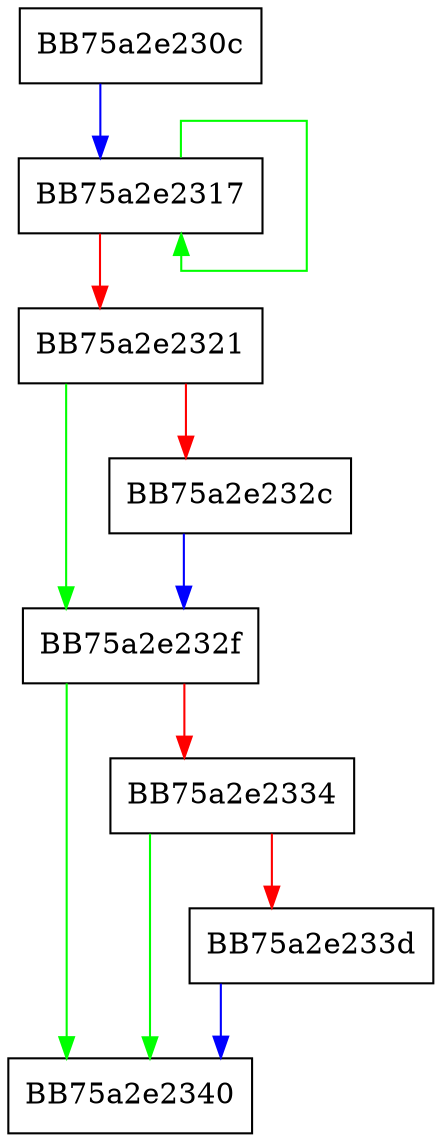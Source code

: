 digraph _Equal {
  node [shape="box"];
  graph [splines=ortho];
  BB75a2e230c -> BB75a2e2317 [color="blue"];
  BB75a2e2317 -> BB75a2e2317 [color="green"];
  BB75a2e2317 -> BB75a2e2321 [color="red"];
  BB75a2e2321 -> BB75a2e232f [color="green"];
  BB75a2e2321 -> BB75a2e232c [color="red"];
  BB75a2e232c -> BB75a2e232f [color="blue"];
  BB75a2e232f -> BB75a2e2340 [color="green"];
  BB75a2e232f -> BB75a2e2334 [color="red"];
  BB75a2e2334 -> BB75a2e2340 [color="green"];
  BB75a2e2334 -> BB75a2e233d [color="red"];
  BB75a2e233d -> BB75a2e2340 [color="blue"];
}